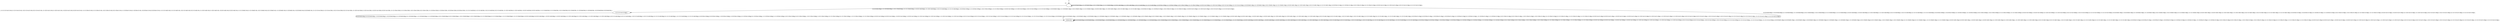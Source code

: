 digraph G {
  Initial [shape=point];
  Initial -> S0;
  S0 [label="", xlabel= "{}"];
  S0 -> S0 [label="t1t2t3t4t5t6p1;t1-t2t3t4t5t6p1;t1t2-t3t4t5t6p1;t1-t2-t3t4t5t6p1;t1t2t3-t4t5t6p1;t1-t2t3-t4t5t6p1;t1t2-t3-t4t5t6p1;t1-t2-t3-t4t5t6p1;t1t2t3t4-t5t6p1;t1-t2t3t4-t5t6p1;t1t2-t3t4-t5t6p1;t1-t2-t3t4-t5t6p1;t1t2t3-t4-t5t6p1;t1-t2t3-t4-t5t6p1;t1t2-t3-t4-t5t6p1;t1-t2-t3-t4-t5t6p1;t1t2t3t4t5-t6p1;t1-t2t3t4t5-t6p1;t1t2-t3t4t5-t6p1;t1-t2-t3t4t5-t6p1;t1t2t3-t4t5-t6p1;t1-t2t3-t4t5-t6p1;t1t2-t3-t4t5-t6p1;t1-t2-t3-t4t5-t6p1;t1t2t3t4-t5-t6p1;t1-t2t3t4-t5-t6p1;t1t2-t3t4-t5-t6p1;t1-t2-t3t4-t5-t6p1;t1t2t3-t4-t5-t6p1;t1-t2t3-t4-t5-t6p1;t1t2-t3-t4-t5-t6p1;t1-t2-t3-t4-t5-t6p1;"];
  S0 -> S1 [label="-t1t2t3t4t5t6p2;-t1-t2t3t4t5t6p2;-t1t2-t3t4t5t6p2;-t1-t2-t3t4t5t6p2;-t1t2t3-t4t5t6p2;-t1-t2t3-t4t5t6p2;-t1t2-t3-t4t5t6p2;-t1-t2-t3-t4t5t6p2;-t1t2t3t4-t5t6p2;-t1-t2t3t4-t5t6p2;-t1t2-t3t4-t5t6p2;-t1-t2-t3t4-t5t6p2;-t1t2t3-t4-t5t6p2;-t1-t2t3-t4-t5t6p2;-t1t2-t3-t4-t5t6p2;-t1-t2-t3-t4-t5t6p2;-t1t2t3t4t5-t6p2;-t1-t2t3t4t5-t6p2;-t1t2-t3t4t5-t6p2;-t1-t2-t3t4t5-t6p2;-t1t2t3-t4t5-t6p2;-t1-t2t3-t4t5-t6p2;-t1t2-t3-t4t5-t6p2;-t1-t2-t3-t4t5-t6p2;-t1t2t3t4-t5-t6p2;-t1-t2t3t4-t5-t6p2;-t1t2-t3t4-t5-t6p2;-t1-t2-t3t4-t5-t6p2;-t1t2t3-t4-t5-t6p2;-t1-t2t3-t4-t5-t6p2;-t1t2-t3-t4-t5-t6p2;-t1-t2-t3-t4-t5-t6p2;"];
  S0 -> S2 [label="t1t2t3t4t5t6p2;-t1t2t3t4t5t6p1;t1-t2t3t4t5t6p2;-t1-t2t3t4t5t6p1;t1t2-t3t4t5t6p2;-t1t2-t3t4t5t6p1;t1-t2-t3t4t5t6p2;-t1-t2-t3t4t5t6p1;t1t2t3-t4t5t6p2;-t1t2t3-t4t5t6p1;t1-t2t3-t4t5t6p2;-t1-t2t3-t4t5t6p1;t1t2-t3-t4t5t6p2;-t1t2-t3-t4t5t6p1;t1-t2-t3-t4t5t6p2;-t1-t2-t3-t4t5t6p1;t1t2t3t4-t5t6p2;-t1t2t3t4-t5t6p1;t1-t2t3t4-t5t6p2;-t1-t2t3t4-t5t6p1;t1t2-t3t4-t5t6p2;-t1t2-t3t4-t5t6p1;t1-t2-t3t4-t5t6p2;-t1-t2-t3t4-t5t6p1;t1t2t3-t4-t5t6p2;-t1t2t3-t4-t5t6p1;t1-t2t3-t4-t5t6p2;-t1-t2t3-t4-t5t6p1;t1t2-t3-t4-t5t6p2;-t1t2-t3-t4-t5t6p1;t1-t2-t3-t4-t5t6p2;-t1-t2-t3-t4-t5t6p1;t1t2t3t4t5-t6p2;-t1t2t3t4t5-t6p1;t1-t2t3t4t5-t6p2;-t1-t2t3t4t5-t6p1;t1t2-t3t4t5-t6p2;-t1t2-t3t4t5-t6p1;t1-t2-t3t4t5-t6p2;-t1-t2-t3t4t5-t6p1;t1t2t3-t4t5-t6p2;-t1t2t3-t4t5-t6p1;t1-t2t3-t4t5-t6p2;-t1-t2t3-t4t5-t6p1;t1t2-t3-t4t5-t6p2;-t1t2-t3-t4t5-t6p1;t1-t2-t3-t4t5-t6p2;-t1-t2-t3-t4t5-t6p1;t1t2t3t4-t5-t6p2;-t1t2t3t4-t5-t6p1;t1-t2t3t4-t5-t6p2;-t1-t2t3t4-t5-t6p1;t1t2-t3t4-t5-t6p2;-t1t2-t3t4-t5-t6p1;t1-t2-t3t4-t5-t6p2;-t1-t2-t3t4-t5-t6p1;t1t2t3-t4-t5-t6p2;-t1t2t3-t4-t5-t6p1;t1-t2t3-t4-t5-t6p2;-t1-t2t3-t4-t5-t6p1;t1t2-t3-t4-t5-t6p2;-t1t2-t3-t4-t5-t6p1;t1-t2-t3-t4-t5-t6p2;-t1-t2-t3-t4-t5-t6p1;"];
  S1 [label="-t1-t2-t3-t4-t5-t6p2;", xlabel= "{-t1-t2-t3-t4-t5-t6,t1-t2-t3-t4-t5-t6,-t1t2-t3-t4-t5-t6,t1t2-t3-t4-t5-t6,-t1-t2t3-t4-t5-t6,t1-t2t3-t4-t5-t6,-t1t2t3-t4-t5-t6,t1t2t3-t4-t5-t6,-t1-t2-t3t4-t5-t6,t1-t2-t3t4-t5-t6,-t1t2-t3t4-t5-t6,t1t2-t3t4-t5-t6,-t1-t2t3t4-t5-t6,t1-t2t3t4-t5-t6,-t1t2t3t4-t5-t6,t1t2t3t4-t5-t6,-t1-t2-t3-t4t5-t6,t1-t2-t3-t4t5-t6,-t1t2-t3-t4t5-t6,t1t2-t3-t4t5-t6,-t1-t2t3-t4t5-t6,t1-t2t3-t4t5-t6,-t1t2t3-t4t5-t6,t1t2t3-t4t5-t6,-t1-t2-t3t4t5-t6,t1-t2-t3t4t5-t6,-t1t2-t3t4t5-t6,t1t2-t3t4t5-t6,-t1-t2t3t4t5-t6,t1-t2t3t4t5-t6,-t1t2t3t4t5-t6,t1t2t3t4t5-t6,-t1-t2-t3-t4-t5t6,t1-t2-t3-t4-t5t6,-t1t2-t3-t4-t5t6,t1t2-t3-t4-t5t6,-t1-t2t3-t4-t5t6,t1-t2t3-t4-t5t6,-t1t2t3-t4-t5t6,t1t2t3-t4-t5t6,-t1-t2-t3t4-t5t6,t1-t2-t3t4-t5t6,-t1t2-t3t4-t5t6,t1t2-t3t4-t5t6,-t1-t2t3t4-t5t6,t1-t2t3t4-t5t6,-t1t2t3t4-t5t6,t1t2t3t4-t5t6,-t1-t2-t3-t4t5t6,t1-t2-t3-t4t5t6,-t1t2-t3-t4t5t6,t1t2-t3-t4t5t6,-t1-t2t3-t4t5t6,t1-t2t3-t4t5t6,-t1t2t3-t4t5t6,t1t2t3-t4t5t6,-t1-t2-t3t4t5t6,t1-t2-t3t4t5t6,-t1t2-t3t4t5t6,t1t2-t3t4t5t6,-t1-t2t3t4t5t6,t1-t2t3t4t5t6,-t1t2t3t4t5t6,t1t2t3t4t5t6,}"];
  S1 -> S2 [label="t1t2t3t4t5t6p2;t1t2t3t4t5t6p1;-t1t2t3t4t5t6p2;-t1t2t3t4t5t6p1;t1-t2t3t4t5t6p2;t1-t2t3t4t5t6p1;-t1-t2t3t4t5t6p2;-t1-t2t3t4t5t6p1;t1t2-t3t4t5t6p2;t1t2-t3t4t5t6p1;-t1t2-t3t4t5t6p2;-t1t2-t3t4t5t6p1;t1-t2-t3t4t5t6p2;t1-t2-t3t4t5t6p1;-t1-t2-t3t4t5t6p2;-t1-t2-t3t4t5t6p1;t1t2t3-t4t5t6p2;t1t2t3-t4t5t6p1;-t1t2t3-t4t5t6p2;-t1t2t3-t4t5t6p1;t1-t2t3-t4t5t6p2;t1-t2t3-t4t5t6p1;-t1-t2t3-t4t5t6p2;-t1-t2t3-t4t5t6p1;t1t2-t3-t4t5t6p2;t1t2-t3-t4t5t6p1;-t1t2-t3-t4t5t6p2;-t1t2-t3-t4t5t6p1;t1-t2-t3-t4t5t6p2;t1-t2-t3-t4t5t6p1;-t1-t2-t3-t4t5t6p2;-t1-t2-t3-t4t5t6p1;t1t2t3t4-t5t6p2;t1t2t3t4-t5t6p1;-t1t2t3t4-t5t6p2;-t1t2t3t4-t5t6p1;t1-t2t3t4-t5t6p2;t1-t2t3t4-t5t6p1;-t1-t2t3t4-t5t6p2;-t1-t2t3t4-t5t6p1;t1t2-t3t4-t5t6p2;t1t2-t3t4-t5t6p1;-t1t2-t3t4-t5t6p2;-t1t2-t3t4-t5t6p1;t1-t2-t3t4-t5t6p2;t1-t2-t3t4-t5t6p1;-t1-t2-t3t4-t5t6p2;-t1-t2-t3t4-t5t6p1;t1t2t3-t4-t5t6p2;t1t2t3-t4-t5t6p1;-t1t2t3-t4-t5t6p2;-t1t2t3-t4-t5t6p1;t1-t2t3-t4-t5t6p2;t1-t2t3-t4-t5t6p1;-t1-t2t3-t4-t5t6p2;-t1-t2t3-t4-t5t6p1;t1t2-t3-t4-t5t6p2;t1t2-t3-t4-t5t6p1;-t1t2-t3-t4-t5t6p2;-t1t2-t3-t4-t5t6p1;t1-t2-t3-t4-t5t6p2;t1-t2-t3-t4-t5t6p1;-t1-t2-t3-t4-t5t6p2;-t1-t2-t3-t4-t5t6p1;t1t2t3t4t5-t6p2;t1t2t3t4t5-t6p1;-t1t2t3t4t5-t6p2;-t1t2t3t4t5-t6p1;t1-t2t3t4t5-t6p2;t1-t2t3t4t5-t6p1;-t1-t2t3t4t5-t6p2;-t1-t2t3t4t5-t6p1;t1t2-t3t4t5-t6p2;t1t2-t3t4t5-t6p1;-t1t2-t3t4t5-t6p2;-t1t2-t3t4t5-t6p1;t1-t2-t3t4t5-t6p2;t1-t2-t3t4t5-t6p1;-t1-t2-t3t4t5-t6p2;-t1-t2-t3t4t5-t6p1;t1t2t3-t4t5-t6p2;t1t2t3-t4t5-t6p1;-t1t2t3-t4t5-t6p2;-t1t2t3-t4t5-t6p1;t1-t2t3-t4t5-t6p2;t1-t2t3-t4t5-t6p1;-t1-t2t3-t4t5-t6p2;-t1-t2t3-t4t5-t6p1;t1t2-t3-t4t5-t6p2;t1t2-t3-t4t5-t6p1;-t1t2-t3-t4t5-t6p2;-t1t2-t3-t4t5-t6p1;t1-t2-t3-t4t5-t6p2;t1-t2-t3-t4t5-t6p1;-t1-t2-t3-t4t5-t6p2;-t1-t2-t3-t4t5-t6p1;t1t2t3t4-t5-t6p2;t1t2t3t4-t5-t6p1;-t1t2t3t4-t5-t6p2;-t1t2t3t4-t5-t6p1;t1-t2t3t4-t5-t6p2;t1-t2t3t4-t5-t6p1;-t1-t2t3t4-t5-t6p2;-t1-t2t3t4-t5-t6p1;t1t2-t3t4-t5-t6p2;t1t2-t3t4-t5-t6p1;-t1t2-t3t4-t5-t6p2;-t1t2-t3t4-t5-t6p1;t1-t2-t3t4-t5-t6p2;t1-t2-t3t4-t5-t6p1;-t1-t2-t3t4-t5-t6p2;-t1-t2-t3t4-t5-t6p1;t1t2t3-t4-t5-t6p2;t1t2t3-t4-t5-t6p1;-t1t2t3-t4-t5-t6p2;-t1t2t3-t4-t5-t6p1;t1-t2t3-t4-t5-t6p2;t1-t2t3-t4-t5-t6p1;-t1-t2t3-t4-t5-t6p2;-t1-t2t3-t4-t5-t6p1;t1t2-t3-t4-t5-t6p2;t1t2-t3-t4-t5-t6p1;-t1t2-t3-t4-t5-t6p2;-t1t2-t3-t4-t5-t6p1;t1-t2-t3-t4-t5-t6p2;t1-t2-t3-t4-t5-t6p1;-t1-t2-t3-t4-t5-t6p2;-t1-t2-t3-t4-t5-t6p1;"];
  S2 [label="sinkstate", xlabel= "{}"];
  S2 -> S2 [label="t1t2t3t4t5t6p2;t1t2t3t4t5t6p1;-t1t2t3t4t5t6p2;-t1t2t3t4t5t6p1;t1-t2t3t4t5t6p2;t1-t2t3t4t5t6p1;-t1-t2t3t4t5t6p2;-t1-t2t3t4t5t6p1;t1t2-t3t4t5t6p2;t1t2-t3t4t5t6p1;-t1t2-t3t4t5t6p2;-t1t2-t3t4t5t6p1;t1-t2-t3t4t5t6p2;t1-t2-t3t4t5t6p1;-t1-t2-t3t4t5t6p2;-t1-t2-t3t4t5t6p1;t1t2t3-t4t5t6p2;t1t2t3-t4t5t6p1;-t1t2t3-t4t5t6p2;-t1t2t3-t4t5t6p1;t1-t2t3-t4t5t6p2;t1-t2t3-t4t5t6p1;-t1-t2t3-t4t5t6p2;-t1-t2t3-t4t5t6p1;t1t2-t3-t4t5t6p2;t1t2-t3-t4t5t6p1;-t1t2-t3-t4t5t6p2;-t1t2-t3-t4t5t6p1;t1-t2-t3-t4t5t6p2;t1-t2-t3-t4t5t6p1;-t1-t2-t3-t4t5t6p2;-t1-t2-t3-t4t5t6p1;t1t2t3t4-t5t6p2;t1t2t3t4-t5t6p1;-t1t2t3t4-t5t6p2;-t1t2t3t4-t5t6p1;t1-t2t3t4-t5t6p2;t1-t2t3t4-t5t6p1;-t1-t2t3t4-t5t6p2;-t1-t2t3t4-t5t6p1;t1t2-t3t4-t5t6p2;t1t2-t3t4-t5t6p1;-t1t2-t3t4-t5t6p2;-t1t2-t3t4-t5t6p1;t1-t2-t3t4-t5t6p2;t1-t2-t3t4-t5t6p1;-t1-t2-t3t4-t5t6p2;-t1-t2-t3t4-t5t6p1;t1t2t3-t4-t5t6p2;t1t2t3-t4-t5t6p1;-t1t2t3-t4-t5t6p2;-t1t2t3-t4-t5t6p1;t1-t2t3-t4-t5t6p2;t1-t2t3-t4-t5t6p1;-t1-t2t3-t4-t5t6p2;-t1-t2t3-t4-t5t6p1;t1t2-t3-t4-t5t6p2;t1t2-t3-t4-t5t6p1;-t1t2-t3-t4-t5t6p2;-t1t2-t3-t4-t5t6p1;t1-t2-t3-t4-t5t6p2;t1-t2-t3-t4-t5t6p1;-t1-t2-t3-t4-t5t6p2;-t1-t2-t3-t4-t5t6p1;t1t2t3t4t5-t6p2;t1t2t3t4t5-t6p1;-t1t2t3t4t5-t6p2;-t1t2t3t4t5-t6p1;t1-t2t3t4t5-t6p2;t1-t2t3t4t5-t6p1;-t1-t2t3t4t5-t6p2;-t1-t2t3t4t5-t6p1;t1t2-t3t4t5-t6p2;t1t2-t3t4t5-t6p1;-t1t2-t3t4t5-t6p2;-t1t2-t3t4t5-t6p1;t1-t2-t3t4t5-t6p2;t1-t2-t3t4t5-t6p1;-t1-t2-t3t4t5-t6p2;-t1-t2-t3t4t5-t6p1;t1t2t3-t4t5-t6p2;t1t2t3-t4t5-t6p1;-t1t2t3-t4t5-t6p2;-t1t2t3-t4t5-t6p1;t1-t2t3-t4t5-t6p2;t1-t2t3-t4t5-t6p1;-t1-t2t3-t4t5-t6p2;-t1-t2t3-t4t5-t6p1;t1t2-t3-t4t5-t6p2;t1t2-t3-t4t5-t6p1;-t1t2-t3-t4t5-t6p2;-t1t2-t3-t4t5-t6p1;t1-t2-t3-t4t5-t6p2;t1-t2-t3-t4t5-t6p1;-t1-t2-t3-t4t5-t6p2;-t1-t2-t3-t4t5-t6p1;t1t2t3t4-t5-t6p2;t1t2t3t4-t5-t6p1;-t1t2t3t4-t5-t6p2;-t1t2t3t4-t5-t6p1;t1-t2t3t4-t5-t6p2;t1-t2t3t4-t5-t6p1;-t1-t2t3t4-t5-t6p2;-t1-t2t3t4-t5-t6p1;t1t2-t3t4-t5-t6p2;t1t2-t3t4-t5-t6p1;-t1t2-t3t4-t5-t6p2;-t1t2-t3t4-t5-t6p1;t1-t2-t3t4-t5-t6p2;t1-t2-t3t4-t5-t6p1;-t1-t2-t3t4-t5-t6p2;-t1-t2-t3t4-t5-t6p1;t1t2t3-t4-t5-t6p2;t1t2t3-t4-t5-t6p1;-t1t2t3-t4-t5-t6p2;-t1t2t3-t4-t5-t6p1;t1-t2t3-t4-t5-t6p2;t1-t2t3-t4-t5-t6p1;-t1-t2t3-t4-t5-t6p2;-t1-t2t3-t4-t5-t6p1;t1t2-t3-t4-t5-t6p2;t1t2-t3-t4-t5-t6p1;-t1t2-t3-t4-t5-t6p2;-t1t2-t3-t4-t5-t6p1;t1-t2-t3-t4-t5-t6p2;t1-t2-t3-t4-t5-t6p1;-t1-t2-t3-t4-t5-t6p2;-t1-t2-t3-t4-t5-t6p1;"];
}